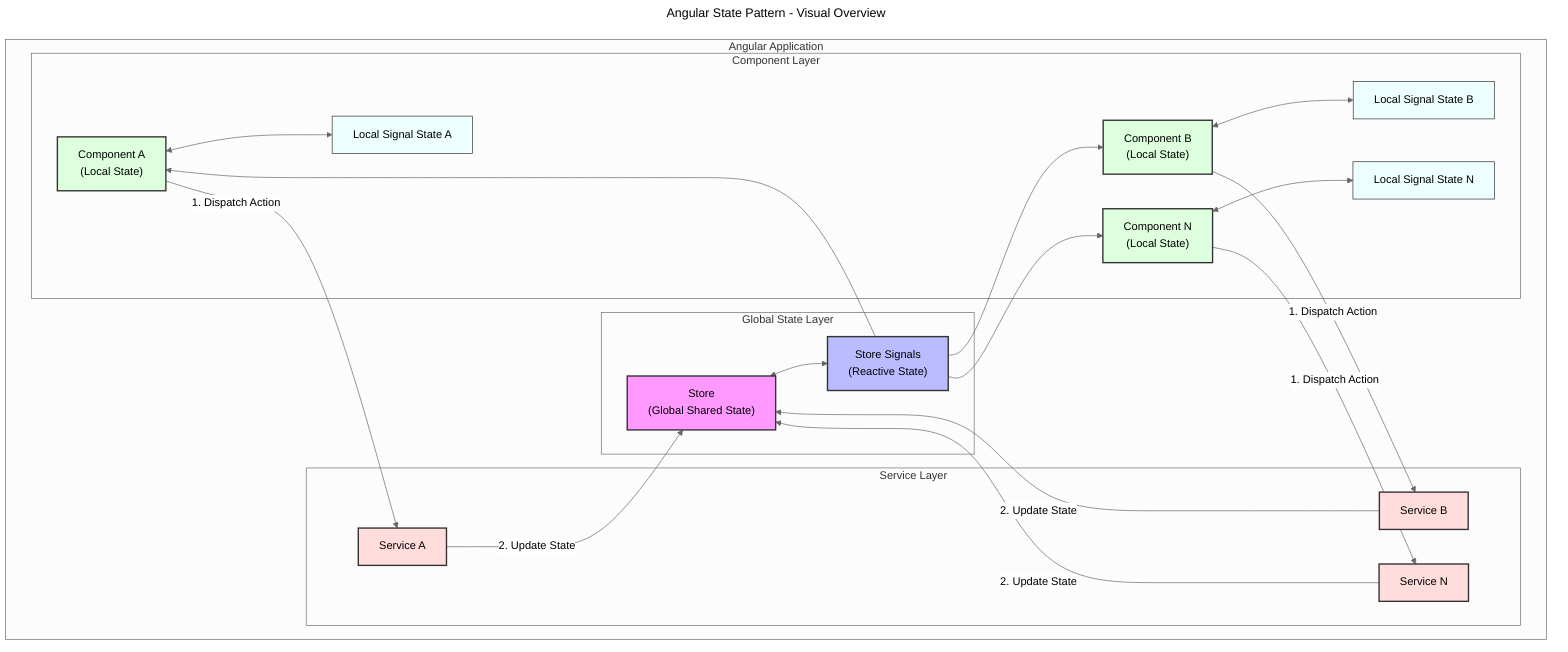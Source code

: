 ---
title: Angular State Pattern - Visual Overview
---
%%{init: {'theme':'neutral'}}%%

%% NOTE: This is a supplementary visualization. For comprehensive state management guidance,
%% including decision guidelines and best practices, see angular-state-architecture.md

flowchart TB
    subgraph "Angular Application"
        subgraph "Global State Layer"
            Store["Store\n(Global Shared State)"]
            StoreSignals["Store Signals\n(Reactive State)"]
            Store <--> StoreSignals
        end
        
        subgraph "Service Layer"
            Service1["Service A"]
            Service2["Service B"]
            ServiceN["Service N"]
        end
        
        subgraph "Component Layer"
            Comp1["Component A\n(Local State)"]
            Comp2["Component B\n(Local State)"]
            CompN["Component N\n(Local State)"]
            
            LocalState1["Local Signal State A"]
            LocalState2["Local Signal State B"]
            LocalStateN["Local Signal State N"]
            
            Comp1 <--> LocalState1
            Comp2 <--> LocalState2
            CompN <--> LocalStateN
        end
    end

    %% Read operations (Store to Components)
    StoreSignals --> Comp1
    StoreSignals --> Comp2
    StoreSignals --> CompN
    
    %% Write operations (Component to Services to Store)
    Comp1 -- "1. Dispatch Action" --> Service1
    Comp2 -- "1. Dispatch Action" --> Service2
    CompN -- "1. Dispatch Action" --> ServiceN
    
    Service1 -- "2. Update State" --> Store
    Service2 -- "2. Update State" --> Store
    ServiceN -- "2. Update State" --> Store
    
    %% Style nodes
    classDef store fill:#f9f,stroke:#333,stroke-width:2px
    classDef signal fill:#bbf,stroke:#333,stroke-width:2px
    classDef service fill:#fdd,stroke:#333,stroke-width:2px
    classDef component fill:#dfd,stroke:#333,stroke-width:2px
    classDef local fill:#eff,stroke:#333,stroke-width:1px
    
    class Store,Store store
    class StoreSignals signal
    class Service1,Service2,ServiceN service
    class Comp1,Comp2,CompN component
    class LocalState1,LocalState2,LocalStateN local
